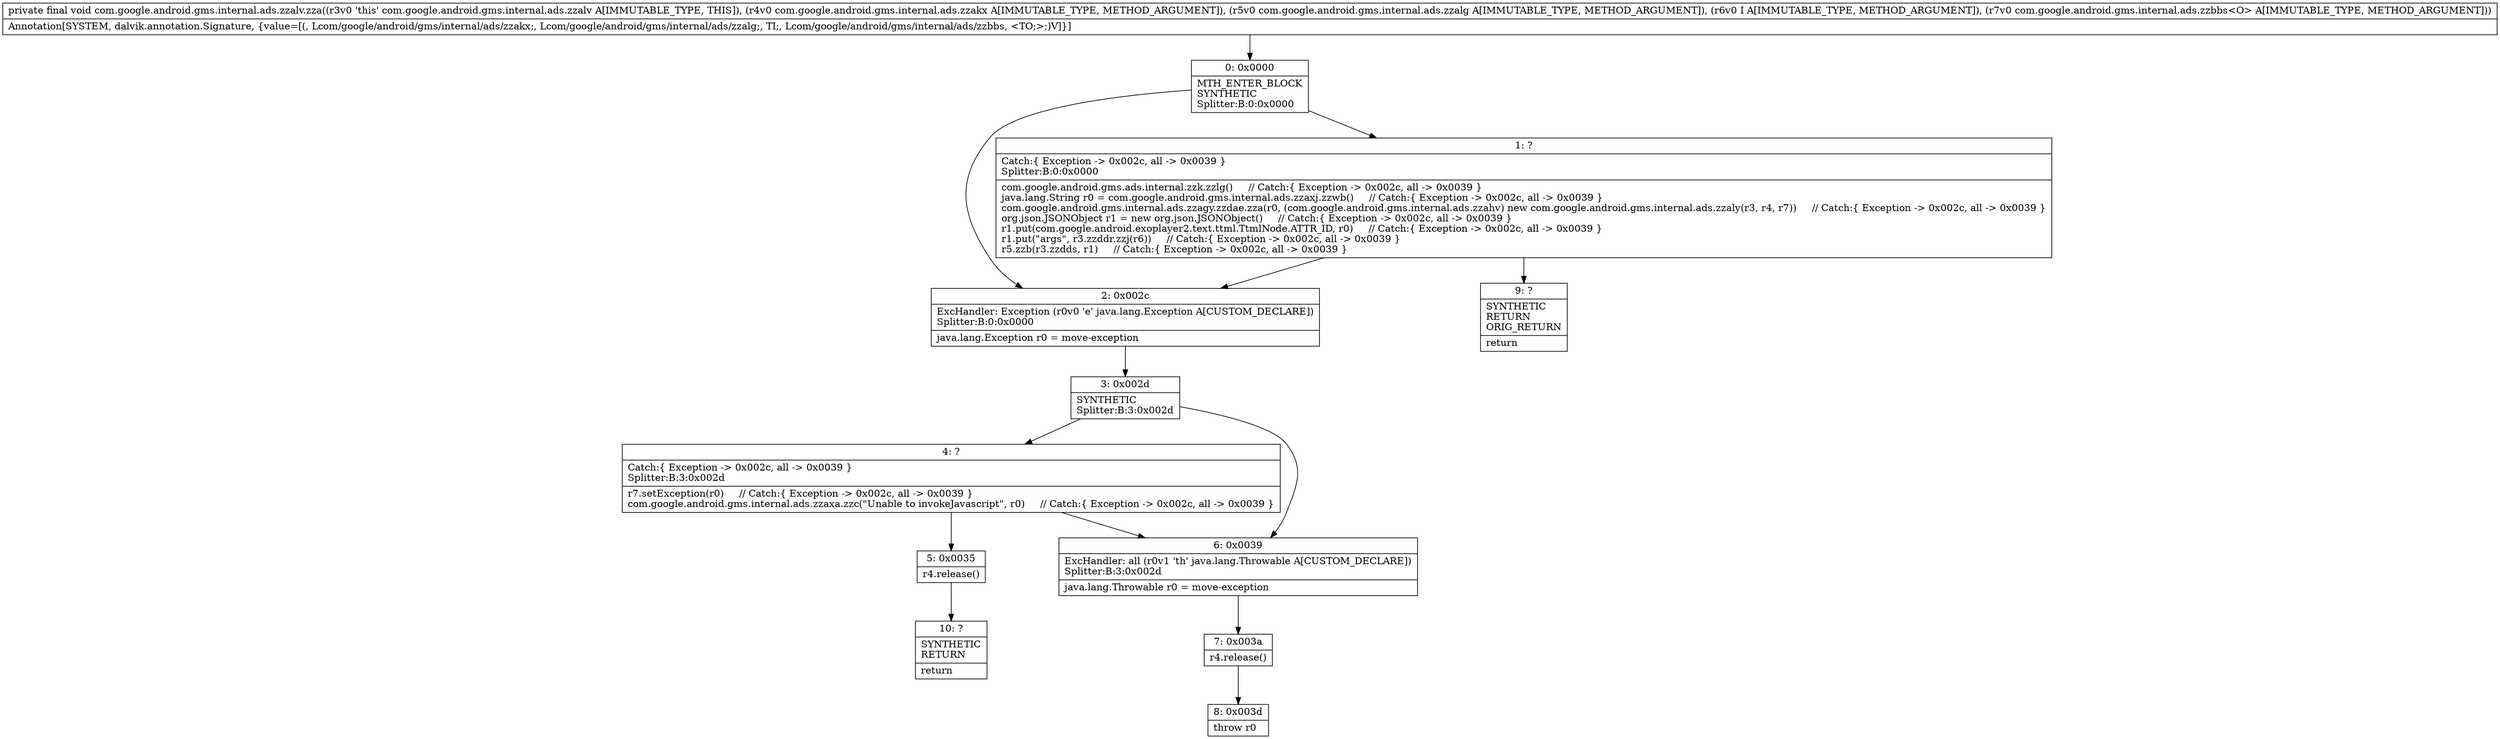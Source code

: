 digraph "CFG forcom.google.android.gms.internal.ads.zzalv.zza(Lcom\/google\/android\/gms\/internal\/ads\/zzakx;Lcom\/google\/android\/gms\/internal\/ads\/zzalg;Ljava\/lang\/Object;Lcom\/google\/android\/gms\/internal\/ads\/zzbbs;)V" {
Node_0 [shape=record,label="{0\:\ 0x0000|MTH_ENTER_BLOCK\lSYNTHETIC\lSplitter:B:0:0x0000\l}"];
Node_1 [shape=record,label="{1\:\ ?|Catch:\{ Exception \-\> 0x002c, all \-\> 0x0039 \}\lSplitter:B:0:0x0000\l|com.google.android.gms.ads.internal.zzk.zzlg()     \/\/ Catch:\{ Exception \-\> 0x002c, all \-\> 0x0039 \}\ljava.lang.String r0 = com.google.android.gms.internal.ads.zzaxj.zzwb()     \/\/ Catch:\{ Exception \-\> 0x002c, all \-\> 0x0039 \}\lcom.google.android.gms.internal.ads.zzagy.zzdae.zza(r0, (com.google.android.gms.internal.ads.zzahv) new com.google.android.gms.internal.ads.zzaly(r3, r4, r7))     \/\/ Catch:\{ Exception \-\> 0x002c, all \-\> 0x0039 \}\lorg.json.JSONObject r1 = new org.json.JSONObject()     \/\/ Catch:\{ Exception \-\> 0x002c, all \-\> 0x0039 \}\lr1.put(com.google.android.exoplayer2.text.ttml.TtmlNode.ATTR_ID, r0)     \/\/ Catch:\{ Exception \-\> 0x002c, all \-\> 0x0039 \}\lr1.put(\"args\", r3.zzddr.zzj(r6))     \/\/ Catch:\{ Exception \-\> 0x002c, all \-\> 0x0039 \}\lr5.zzb(r3.zzdds, r1)     \/\/ Catch:\{ Exception \-\> 0x002c, all \-\> 0x0039 \}\l}"];
Node_2 [shape=record,label="{2\:\ 0x002c|ExcHandler: Exception (r0v0 'e' java.lang.Exception A[CUSTOM_DECLARE])\lSplitter:B:0:0x0000\l|java.lang.Exception r0 = move\-exception\l}"];
Node_3 [shape=record,label="{3\:\ 0x002d|SYNTHETIC\lSplitter:B:3:0x002d\l}"];
Node_4 [shape=record,label="{4\:\ ?|Catch:\{ Exception \-\> 0x002c, all \-\> 0x0039 \}\lSplitter:B:3:0x002d\l|r7.setException(r0)     \/\/ Catch:\{ Exception \-\> 0x002c, all \-\> 0x0039 \}\lcom.google.android.gms.internal.ads.zzaxa.zzc(\"Unable to invokeJavascript\", r0)     \/\/ Catch:\{ Exception \-\> 0x002c, all \-\> 0x0039 \}\l}"];
Node_5 [shape=record,label="{5\:\ 0x0035|r4.release()\l}"];
Node_6 [shape=record,label="{6\:\ 0x0039|ExcHandler: all (r0v1 'th' java.lang.Throwable A[CUSTOM_DECLARE])\lSplitter:B:3:0x002d\l|java.lang.Throwable r0 = move\-exception\l}"];
Node_7 [shape=record,label="{7\:\ 0x003a|r4.release()\l}"];
Node_8 [shape=record,label="{8\:\ 0x003d|throw r0\l}"];
Node_9 [shape=record,label="{9\:\ ?|SYNTHETIC\lRETURN\lORIG_RETURN\l|return\l}"];
Node_10 [shape=record,label="{10\:\ ?|SYNTHETIC\lRETURN\l|return\l}"];
MethodNode[shape=record,label="{private final void com.google.android.gms.internal.ads.zzalv.zza((r3v0 'this' com.google.android.gms.internal.ads.zzalv A[IMMUTABLE_TYPE, THIS]), (r4v0 com.google.android.gms.internal.ads.zzakx A[IMMUTABLE_TYPE, METHOD_ARGUMENT]), (r5v0 com.google.android.gms.internal.ads.zzalg A[IMMUTABLE_TYPE, METHOD_ARGUMENT]), (r6v0 I A[IMMUTABLE_TYPE, METHOD_ARGUMENT]), (r7v0 com.google.android.gms.internal.ads.zzbbs\<O\> A[IMMUTABLE_TYPE, METHOD_ARGUMENT]))  | Annotation[SYSTEM, dalvik.annotation.Signature, \{value=[(, Lcom\/google\/android\/gms\/internal\/ads\/zzakx;, Lcom\/google\/android\/gms\/internal\/ads\/zzalg;, TI;, Lcom\/google\/android\/gms\/internal\/ads\/zzbbs, \<TO;\>;)V]\}]\l}"];
MethodNode -> Node_0;
Node_0 -> Node_1;
Node_0 -> Node_2;
Node_1 -> Node_2;
Node_1 -> Node_9;
Node_2 -> Node_3;
Node_3 -> Node_4;
Node_3 -> Node_6;
Node_4 -> Node_5;
Node_4 -> Node_6;
Node_5 -> Node_10;
Node_6 -> Node_7;
Node_7 -> Node_8;
}

